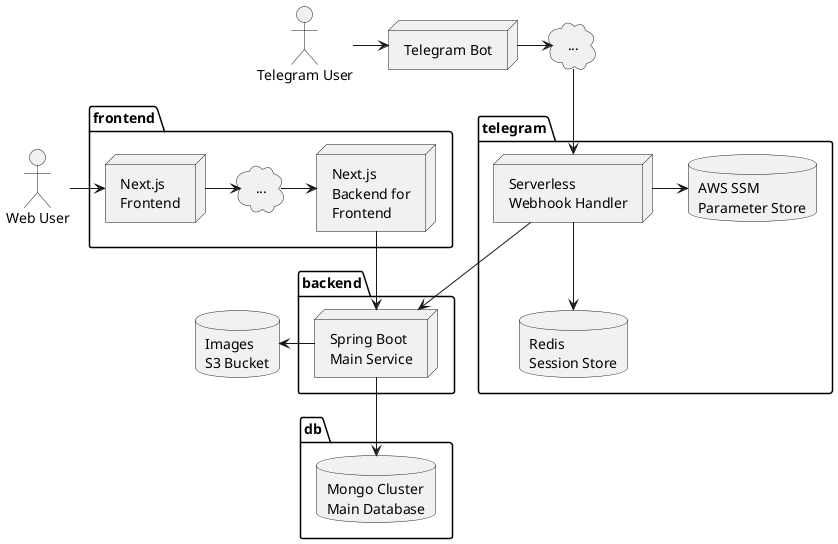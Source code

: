 @startuml diagram

actor "Web User" as user

folder frontend as folder_frontend {
  node "Next.js\nFrontend" as frontend
  cloud "..." as frontend_cloud
  node "Next.js\nBackend for\nFrontend" as bff
}

folder backend as folder_backend {
  node "Spring Boot\nMain Service" as backend
}

folder "db" as folder_db {
  database "Mongo Cluster\nMain Database" as db
}

actor "Telegram User" as telegram_user

node "Telegram Bot" as telegram_ui

cloud "..." as telegram_cloud

folder telegram as folder_telegram {
  node "Serverless\nWebhook Handler" as telegram
  database "Redis\nSession Store" as redis
  database "AWS SSM\nParameter Store" as ssm
}

database "Images\nS3 Bucket" as s3

user -right-> frontend
frontend -right-> frontend_cloud
frontend_cloud -right-> bff
bff -down-> backend
backend -down-> db
backend -left-> s3
telegram_user -right-> telegram_ui
telegram_ui -right-> telegram_cloud
telegram_cloud -down-> telegram
telegram -down-> redis
telegram -right-> ssm
telegram --> backend

@enduml
